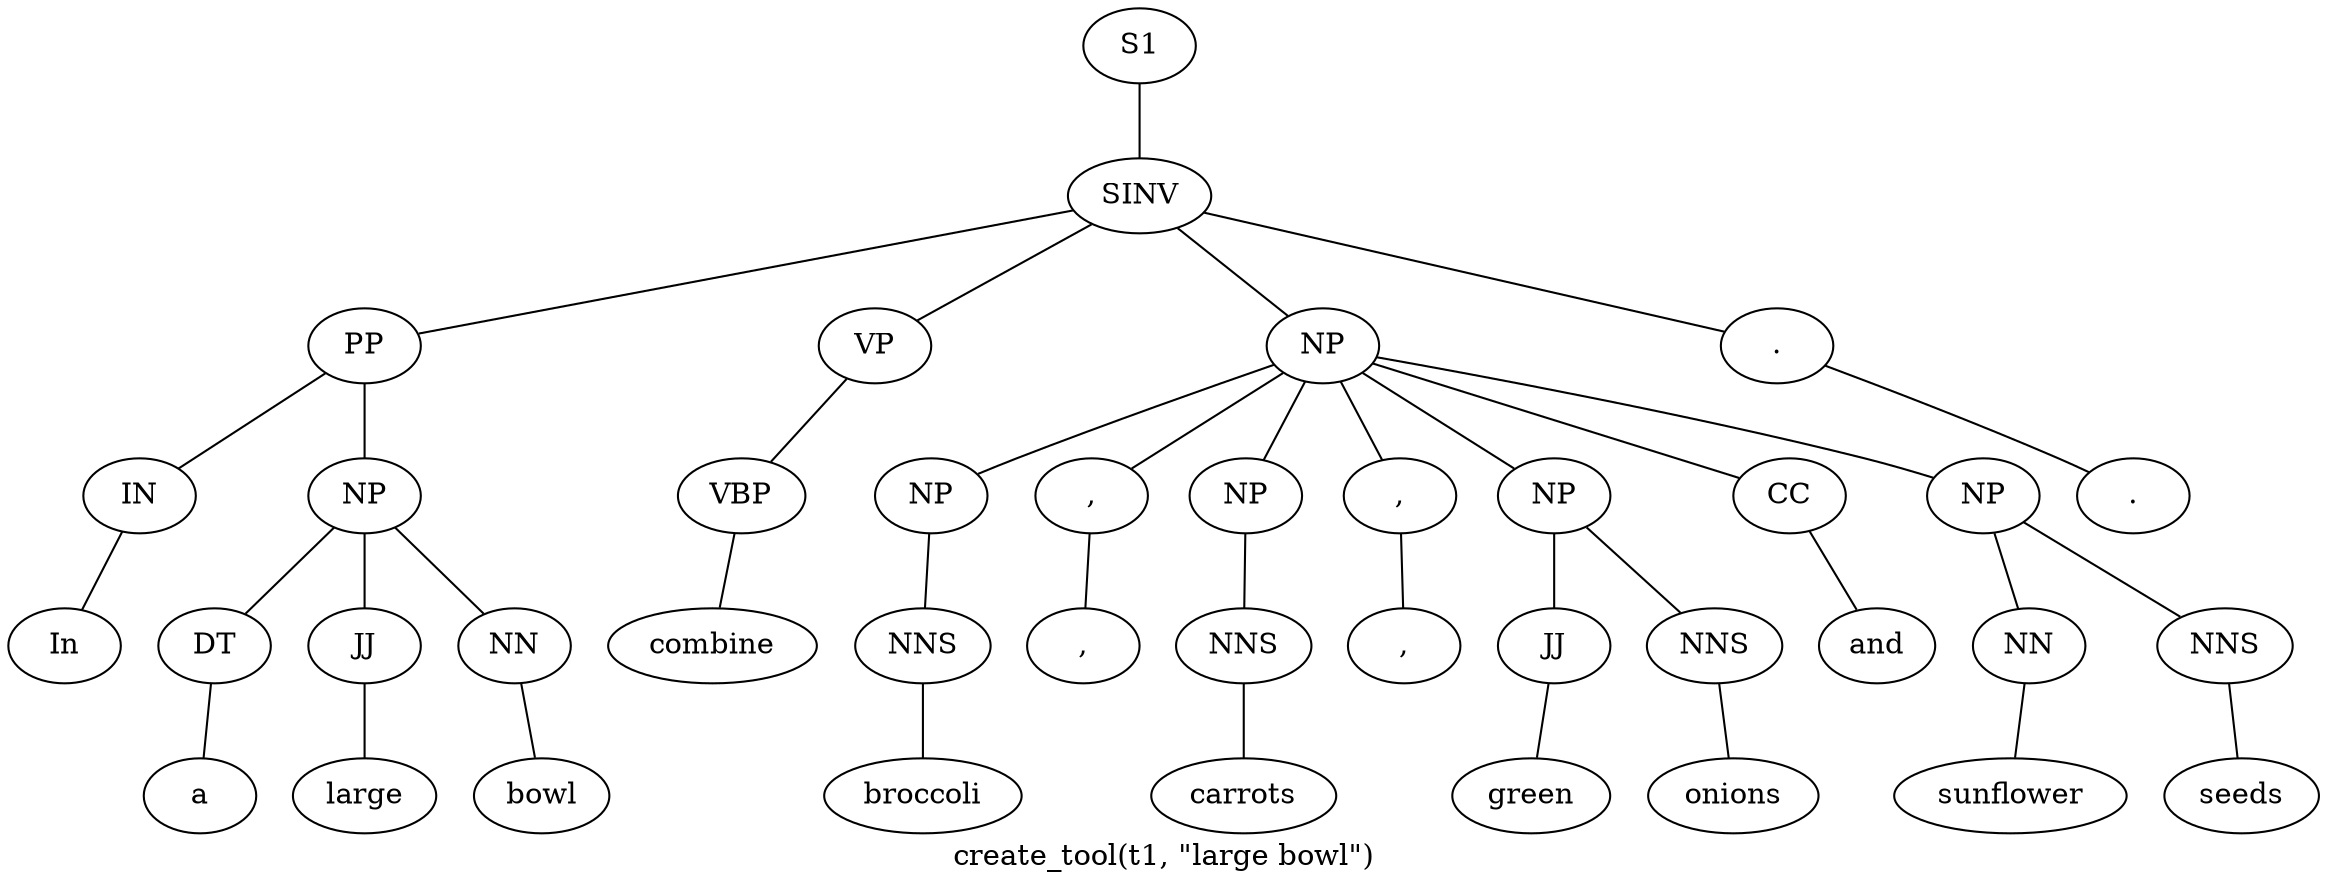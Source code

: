 graph SyntaxGraph {
	label = "create_tool(t1, \"large bowl\")";
	Node0 [label="S1"];
	Node1 [label="SINV"];
	Node2 [label="PP"];
	Node3 [label="IN"];
	Node4 [label="In"];
	Node5 [label="NP"];
	Node6 [label="DT"];
	Node7 [label="a"];
	Node8 [label="JJ"];
	Node9 [label="large"];
	Node10 [label="NN"];
	Node11 [label="bowl"];
	Node12 [label="VP"];
	Node13 [label="VBP"];
	Node14 [label="combine"];
	Node15 [label="NP"];
	Node16 [label="NP"];
	Node17 [label="NNS"];
	Node18 [label="broccoli"];
	Node19 [label=","];
	Node20 [label=","];
	Node21 [label="NP"];
	Node22 [label="NNS"];
	Node23 [label="carrots"];
	Node24 [label=","];
	Node25 [label=","];
	Node26 [label="NP"];
	Node27 [label="JJ"];
	Node28 [label="green"];
	Node29 [label="NNS"];
	Node30 [label="onions"];
	Node31 [label="CC"];
	Node32 [label="and"];
	Node33 [label="NP"];
	Node34 [label="NN"];
	Node35 [label="sunflower"];
	Node36 [label="NNS"];
	Node37 [label="seeds"];
	Node38 [label="."];
	Node39 [label="."];

	Node0 -- Node1;
	Node1 -- Node2;
	Node1 -- Node12;
	Node1 -- Node15;
	Node1 -- Node38;
	Node2 -- Node3;
	Node2 -- Node5;
	Node3 -- Node4;
	Node5 -- Node6;
	Node5 -- Node8;
	Node5 -- Node10;
	Node6 -- Node7;
	Node8 -- Node9;
	Node10 -- Node11;
	Node12 -- Node13;
	Node13 -- Node14;
	Node15 -- Node16;
	Node15 -- Node19;
	Node15 -- Node21;
	Node15 -- Node24;
	Node15 -- Node26;
	Node15 -- Node31;
	Node15 -- Node33;
	Node16 -- Node17;
	Node17 -- Node18;
	Node19 -- Node20;
	Node21 -- Node22;
	Node22 -- Node23;
	Node24 -- Node25;
	Node26 -- Node27;
	Node26 -- Node29;
	Node27 -- Node28;
	Node29 -- Node30;
	Node31 -- Node32;
	Node33 -- Node34;
	Node33 -- Node36;
	Node34 -- Node35;
	Node36 -- Node37;
	Node38 -- Node39;
}